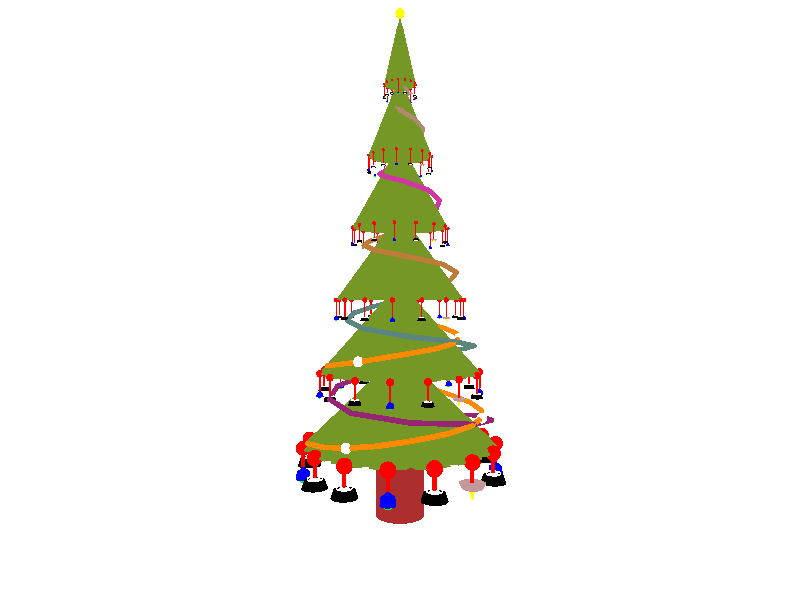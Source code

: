 #include "shapes.inc"
#include "colors.inc"
#include "textures.inc"
#include "woods.inc"
#include "glass.inc"
#include "metals.inc"
#include "functions.inc"
#include "stones1.inc"
#include "skies.inc"   

#declare Pi = 3.141592653589793384626;

#declare axe=0;
#declare lumpoint=10;
#declare Start=0;
#declare End=2*Pi;
#declare My_Clock=Start+(End-Start)*clock;
#declare sca=25;  

camera{   
    location <0.1*sca,1*sca,9>  
    //location <10,10,2>   
    //location <0,0,25>
    look_at <0,0,9>      //0,0,9
    sky <0,0,1>
    right <-image_width/image_height,0,0>
}
    
light_source { <-17,0,0> color Magenta }
light_source { <0,0,0> color White }
light_source { <0,0,0> color rgb <0.75,0.5,0.59>spotlight radius 2 falloff 10 tightness 10 point_at <10,0,0>}
light_source { <0,10,0> color rgb <0.5,0.5,0.49>}
light_source { <10,10,10> color rgb <0.825,0.5,0.9>}                                                         
light_source { <0,0,0> color Red }
light_source { <0,0,0> color Green }
light_source { <10,10,10> color rgb <0.5,0.25,0.49>} 

#declare use_phot=0;
#declare use_area=0;

background {White}

global_settings{
    max_trace_level 60
    ambient_light 1.00
    assumed_gamma 2.0
    #if (use_phot)
        spacing .025
        autostop 0
    }
    #end
}

#declare ciel=0;
#if (ciel)
    sky_sphere {S_Cloud5 rotate <90,0.051, 1>}
#end  

//sol
plane{
    -z 150
    material{  
        texture{
            pigment{  
            
                //brick color  GreenCopper,
                //color PaleGreen mortar 5 brick_size 50        
                color White             
            } 
            finish{
                phong 0.8
                ambient 0.85
                diffuse 0.
                reflection 0.2                  
            }
        } 
        interior{ 
            ior 1.333 
            fade_distance 1
            fade_power 1
            fade_color <0,0.0,0>
            caustics 2.5
        }
    }
    rotate <0,0,45>
}            




///////// SAPIN  


#declare hauteurTronc = 3; 
#declare rayonTronc = 3;
#declare rTronc = 1;
#declare nbEtageBranches=6;
#declare rayonCone=4;
#declare i=0; 
#declare nbBoulesSapin=15; 
#declare nbCylindreSapin=15;
#declare rayonBoulesSapin=0.3;  
#declare rotation = (2*Pi/nbBoulesSapin)+1.05;  //pour placer les boules au milieu des branches
                   

#declare p=0;  
#declare monEtage=0; 
 
                        
#declare monSapin=object
{
    union{ 
        /////////////////////////////TRONC
                                      
        cylinder{ 
            <0,0,0>
            <0,0,hauteurTronc>
            rTronc 
             pigment {    
               color Brown
            }               
        }
           
         
       
       #while(i<nbEtageBranches) 
                            
            union
            {
                 difference
                 {   
                    ///////////////////////////////////Branches
                    cone
                    { 
                         <0,0,hauteurTronc+(i*3)> (rayonCone*(1-i/nbEtageBranches))
                         <0,0,hauteurTronc+(i+1)*3> ((1-(i+1)/nbEtageBranches))
                    } 
                    
                    //STRIES DES BRANCHES
                    #declare j=0;
                    #while(j<nbCylindreSapin) 
                          
                        #declare rayonC=rayonCone*(1-i/nbEtageBranches);  
                        #declare rayonC2=(1-(1+i)/nbEtageBranches);                                  
                        #declare theta=2*Pi*j/nbCylindreSapin;                                
                        #declare monZ=hauteurTronc+i*rayonTronc;
                        #declare monZ2=hauteurTronc+(i+1)*rayonTronc; 
                          
                        cylinder  //pour faire les stries des branches
                        {    
                            <rayonC*cos (theta),rayonC*sin(theta),monZ>
                            <rayonC2*cos (theta),rayonC2*sin(theta),monZ2>                                 
                            ((1-(i)/nbEtageBranches))/6
                        }  
                        
                         
                        #declare j=j+1;
                    #end                          
                 
                    pigment
                    { 
                        //rgbt <0,0,0,1>
                        color MediumForestGreen
                    }
                 }
                 //Boules sur le sapin avec leur ficelles 
                 #declare k=0;                 
                                                            
                 #while(k<nbBoulesSapin)   
                 
                    #declare rayon=rayonCone*(1-i/nbEtageBranches); 
                    #declare monZ=i*nbEtageBranches;
                    #declare theta2=k*2*Pi/nbBoulesSapin + rotation;
                    
                    union{ 
                        sphere
                        {                           
                            <rayon*cos(theta2),rayon*sin(theta2),hauteurTronc+(monZ/2)>
                            rayonBoulesSapin/(i+1)
                                
                     
                        }   
                        cylinder
                        {                                                              
                            <rayon*cos(theta2),rayon*sin(theta2),hauteurTronc+(monZ/2)-0.45-(nbEtageBranches-i)/20>
                            <rayon*cos(theta2),rayon*sin(theta2),hauteurTronc+(monZ/2)>
                             rayonBoulesSapin/(i+1)/4
                             
                        } 
                           
                        union  //LES 3 LATHES DIFFERENTES DECORANT LES FICELLES DU SAPIN
                        {    
                            
                             #if(mod(k,2)=0)                               
                                lathe
                                {
                                      linear_spline 
                                      4 //nbr_Pt   
                                      
                                      <0.3/(i+1),0>,
                                      <0.3/(i+1),0.4/(i+1)>, 
                                      <0,0.3/(i+1)>, 
                                      <0,0.1/(i+1)> 
                                   
                                      pigment {White transmit .5} 
                                }     
                                lathe
                                {
                                      linear_spline 
                                      4 //nbr_Pt 
                                      
                                      <0,0.1/(i+1)>,
                                      <0.5/(i+1),0.4/(i+1)>, 
                                      <0.4/(i+1),0.1/(i+1)>, 
                                      <0.2/(i+1),0.05/(i+1)>
                                   
                                 
                                      pigment {Black transmit .5} 
                                } 
                              
                            #elseif(mod(k,3)=0)
                                                 
                                 lathe
                                {
                                      linear_spline 
                                      4 //nbr_Pt   
                                      
                                      <0.3/(i+1),0>,
                                      <0.4/(i+1),0.2/(i+1)>, 
                                      <0.5/(i+1),0./(i+41)>, 
                                      <0,0.1/(i+1)> 
                                   
                                      pigment {Pink transmit .5} 
                                }     
                                lathe
                                {
                                      linear_spline 
                                      3 //nbr_Pt 
                                      
                                      <0,0.1/(i+1)>,
                                      <0.1/(i+1),0.2/(i+1)>, 
                                      <0.05/(i+1),0.6/(i+1)> 
                                     
                                   
                                 
                                      pigment {Yellow} 
                                }                  
                                                 
                                                 
                            #else  
                                   lathe
                                {
                                      linear_spline 
                                      3 //nbr_Pt   
                                      
                                      <0,0>,
                                      <0.26/(i+1),0.2/(i+1)>, 
                                      <0.3/(i+1),0.5/(i+1)>
                                   
                                      pigment {Blue transmit .5} 
                                }     
                                lathe
                                {
                                      linear_spline 
                                      3 //nbr_Pt 
                                      
                                       <0.3/(i+1),0.5/(i+1)>,
                                      <0,0.45/(i+1)>, 
                                      <0.15/(i+1),0.6/(i+1)>
                                   
                                 
                                      pigment {Green transmit .5} 
                                } 
                            #end 
                             
                          
                            rotate<-90,0,0>    
                            translate<rayon*cos(theta2),rayon*sin(theta2),hauteurTronc+(monZ/2)-0.45-(nbEtageBranches-i)/20> 
                                 
                        
                        }   
                        
                        
                         
                        pigment
                        {
                            rgb <255,0,0> 
                        }
                        finish
                        { phong 0.8 ambient 1 diffuse 0.5 reflection 0.5}   
                        
                                        
                    }
                       
                    
                    
                    #declare k=k+1;
                 #end //FIN WHILE BOULES SAPIN
            } 
           
            
                            
            #declare i=i+1; 
            
            #if (i=nbEtageBranches)
               sphere 
               {
                                              
                    <0,0,nbEtageBranches*hauteurTronc+3>
                    0.2        
                    
                    pigment {
                        color Yellow
                    }
               }
                            
            #end 
           
            
         #end
          }
}                        

     

 
        

//mesGuirlandes  ////////////////////////////////////////
/////////////////GUIRLANDE   



#macro constructionGuirlande(rayonEtageCone, epaisseur, numEtage, coul, estElectrique) 
    #declare rayonEtageCone=rayonEtageCone+1;
    #declare c=0;   
    #declare n=5;    
    

    #declare tab12=array[5];
    #declare tab22=array[5];
    #declare tabPt1=array[n+1];
    #declare tabPt22=array[n+1];   
    
    #declare P0=<0                      ,-rayonEtageCone+1  ,hauteurTronc*numEtage+0.33+hauteurTronc>;
    #declare P1=<-rayonEtageCone+1.2    ,-rayonEtageCone+1  ,hauteurTronc*numEtage+0.66+hauteurTronc>;
    #declare P2=<-rayonEtageCone        ,0                  ,hauteurTronc*numEtage+1+hauteurTronc>;
    #declare P3=<-rayonEtageCone+1.2    ,rayonEtageCone-1   ,hauteurTronc*numEtage+1.33+hauteurTronc>;
    #declare P4=<0                      ,rayonEtageCone-1    ,hauteurTronc*numEtage+1.66+hauteurTronc>;
    
    #declare M0=P4;
    #declare M1=<rayonEtageCone-1.5     ,rayonEtageCone-1       ,hauteurTronc*numEtage+2+hauteurTronc>;
    #declare M2=<rayonEtageCone-1       ,rayonEtageCone-4       ,hauteurTronc*numEtage+2.33+hauteurTronc>;
    #declare M3=<rayonEtageCone-3       ,-rayonEtageCone+2.5    ,hauteurTronc*numEtage+2.66+hauteurTronc>;
    #declare M4=<0                      ,0                      ,hauteurTronc*numEtage+3+hauteurTronc>;
    
    
    #declare tab12[0]=P0;
    #declare tab12[1]=P1;
    #declare tab12[2]=P2;
    #declare tab12[3]=P3;
    #declare tab12[4]=P4; 
    
    #declare tab22[0]=M0;
    #declare tab22[1]=M1;
    #declare tab22[2]=M2;
    #declare tab22[3]=M3;
    #declare tab22[4]=M4;
   

                            
    #declare maCouleur1=Red;
    #declare maCouleur2=Green;
                   
        
     #while (c<n+1)         
             
        #declare t0 = c/n;                        
         
        #declare tabPt1[c]=pow(1-t0,4)*tab12[0]+4*pow(1-t0,3)*t0*tab12[1]+6*pow(1-t0,2)*pow(t0,2)*tab12[2]+4*pow(t0,3)*(1-t0)*tab12[3]+pow(t0,4)*tab12[4];
        #declare tabPt22[c]=pow(1-t0,4)*tab22[0]+4*pow(1-t0,3)*t0*tab22[1]+6*pow(1-t0,2)*pow(t0,2)*tab22[2]+4*pow(t0,3)*(1-t0)*tab22[3]+pow(t0,4)*tab22[4];
        
        #declare c=c+1;
     #end   
     
    
     #declare p=0;    
     #while(p<n)            
             #if(estElectrique)         
                 cylinder{
                    tabPt22[p] 
                    tabPt22[p+1] 
                    epaisseur  
                    pigment {color coul}                   
                    translate <0,0,0.5>
                    rotate<0,0,-115>    
                 }         
                   
                 #if(mod(10*clock,2)=0)   
                        sphere {
                      
                        < tabPt22[p].x, tabPt22[p].y ,tabPt22[p].z>
                        0.2    
                        
                        pigment {color maCouleur1}    
                        rotate<0,0,-115>                                    
                        translate <0,0,0.5>      
                    } 
                 #else 
                     sphere {
                      
                        < tabPt22[p].x, tabPt22[p].y ,tabPt22[p].z>
                        0.2    
                        
                        pigment {color maCouleur2}    
                        rotate<0,0,-115>                                
                        translate <0,0,0.5>    
                    }
              
                 #end
                    
             
             #else //////////////////////////Guirlande normale
                  cylinder{
                    tabPt22[p] 
                    tabPt22[p+1] 
                    epaisseur  
                    pigment {color coul}  
                      
                 }   
                   
             #end
                                                     
            #declare p=p+1; 
     
     #end   
     #declare j=0;
     #while(j<n)            
            #if(estElectrique) 
                cylinder{
                    tabPt1[j] 
                    tabPt1[j+1] 
                    epaisseur  
                    pigment {color coul}  
                    rotate<0,0,-115>               
                    translate <0,0,0.5>   
               }            
                     
             
                 #if(mod(10*clock,2)=0)   
                        sphere {
                      
                        < tabPt1[j].x, tabPt1[j].y ,tabPt1[j].z>
                        0.2    
                        
                        pigment {color maCouleur1}    
                         rotate<0,0,-115>                                   
                        translate <0,0,0.5>     
                    } 
                 #else 
                     sphere {
                      
                        < tabPt1[j].x, tabPt1[j].y ,tabPt1[j].z>
                        0.2    
                        
                        pigment {color maCouleur2}    
                        rotate<0,0,-115>                                    
                        translate <0,0,0.5>     
                    }
              
                 #end
              
             
             #else /////////////////////////////Guirlande normale
                  cylinder{
                    tabPt1[j] 
                    tabPt1[j+1] 
                    epaisseur  
                    pigment {color coul}  
                          
                   } 
                           
             #end
                       
                       
           #declare j=j+1;    
     
     #end 
     

 

#end      


#macro constructionGuirlandeElectrique(rayonEtageCone, epaisseur, numEtage, coul) 
                                     
    #declare rot=110;
    #declare tZ=0.4;                                 
    #declare rayonEtageCone=rayonEtageCone+1;
    #declare c=0;   
    #declare n=5;    
    
    #declare tab12=array[3]; 
    #declare tab22=array[3];  
    #declare tab33=array[3];   
    
    #declare tabPt1=array[n+1];   
    #declare tabPt22=array[n+1];   
    #declare tabPt33=array[n+1]; 
       
         
    #declare P0=<0                   ,0                    ,hauteurTronc*numEtage+2.4+hauteurTronc>;
    #declare P1=<-rayonEtageCone+4.5   ,rayonEtageCone-4   ,hauteurTronc*numEtage+2+hauteurTronc>;
    #declare P2=<rayonEtageCone-4.2    ,rayonEtageCone-3   ,hauteurTronc*numEtage+1.6+hauteurTronc>; 
   
   
    #declare M0=P2;
    #declare M1= <rayonEtageCone-1  ,rayonEtageCone-2    ,hauteurTronc*numEtage+1.2+hauteurTronc>;   
    #declare M2= <rayonEtageCone-1  ,0                   ,hauteurTronc*numEtage+hauteurTronc+0.8>;  
        
    #declare N0=M2;
    #declare N1= <rayonEtageCone-1  ,-rayonEtageCone+1    ,hauteurTronc*numEtage+0.4+hauteurTronc>;   
    #declare N2= <0                 ,-rayonEtageCone+1   ,hauteurTronc*numEtage+hauteurTronc>;  
        
       
    
    #declare tab12[0]=P0;
    #declare tab12[1]=P1;
    #declare tab12[2]=P2;    
    
    #declare tab22[0]=M0;
    #declare tab22[1]=M1;
    #declare tab22[2]=M2; 
    
    
    #declare tab33[0]=N0;
    #declare tab33[1]=N1;
    #declare tab33[2]=N2;
                            
    #declare maCouleur1=White;
    #declare maCouleur2=Blue;
                   
        
     #while (c<n+1)         
             
        #declare t0 = c/n;
                       
        #declare tabPt1[c]=pow(1-t0,2)*tab12[0]+2*(1-t0)*t0*tab12[1]+pow(t0,2)*tab12[2];
        #declare tabPt22[c]=pow(1-t0,2)*tab22[0]+2*(1-t0)*t0*tab22[1]+pow(t0,2)*tab22[2];
        #declare tabPt33[c]=pow(1-t0,2)*tab33[0]+2*(1-t0)*t0*tab33[1]+pow(t0,2)*tab33[2];
  
        #declare c=c+1;
     #end 
     
     #declare o=0;
     #while(o<n)            
           
               cylinder{
                    tabPt33[o] 
                    tabPt33[o+1] 
                    epaisseur  
                    pigment {color coul}  
                    rotate<0,0,rot>
                    translate<0,0,tZ>               
                      
               }            
                     
             
                 #if((mod(10*clock,2)=0) & ((o=3))) 
                        sphere {
                      
                        < tabPt33[o].x, tabPt33[o].y ,tabPt33[o].z>
                        0.2    
                        
                        pigment {color maCouleur1}    
                        rotate<0,0,rot>
                        translate<0,0,tZ>                                    
                          
                    } 
                 #elseif((mod(10*clock,2)!=0) &(o=3) )
                     sphere {
                      
                        < tabPt33[o].x, tabPt33[o].y ,tabPt33[o].z>
                        0.2    
                        
                        pigment {color maCouleur2}    
                        rotate<0,0,rot> 
                        translate<0,0,tZ>                                    
                        
                    }
              
                 #end
              
                       
                       
           #declare o=o+1; 
     
     #declare p=0;    
     #while(p<n)            
                
                 cylinder{
                    tabPt22[p] 
                    tabPt22[p+1] 
                    epaisseur  
                    pigment {color coul} 
                    rotate<0,0,rot>
                    translate<0,0,tZ>     
                 }         
                   
                 #if((mod(10*clock,2)=0) & ((p=3)))  
                        sphere {
                      
                        < tabPt22[p].x, tabPt22[p].y ,tabPt22[p].z>
                        0.2    
                        
                        pigment {color maCouleur1}    
                        rotate<0,0,rot>
                        translate<0,0,tZ>                                     
                        
                    } 
                 #elseif((mod(10*clock,2)!=0) & (p=3)) 
                     sphere {
                      
                        < tabPt22[p].x, tabPt22[p].y ,tabPt22[p].z>
                        0.2    
                        
                        pigment {color maCouleur2}    
                        rotate<0,0,rot>
                        translate<0,0,tZ>                                 
                        
                    }
              
                 #end                      
                                         
            #declare p=p+1; 
     
     #end   
     #declare j=0;
     #while(j<n)            
           
               cylinder{
                    tabPt1[j] 
                    tabPt1[j+1] 
                    epaisseur  
                    pigment {color coul}  
                    rotate<0,0,rot>
                    translate<0,0,tZ>                
                   
               }            
                     
             
                 #if((mod(10*clock,2)=0) & ((j=3)))   
                        sphere {
                      
                        < tabPt1[j].x, tabPt1[j].y ,tabPt1[j].z>
                        0.2    
                        
                        pigment {color maCouleur1}    
                        rotate<0,0,rot>
                        translate<0,0,tZ>                                    
                          
                    } 
                 #elseif((mod(10*clock,2)!=0) & (j=3)) 
                     sphere {
                      
                        < tabPt1[j].x, tabPt1[j].y ,tabPt1[j].z>
                        0.2    
                        
                        pigment {color maCouleur2}    
                        rotate<0,0,rot>
                        translate<0,0,tZ>                                     
                         
                    }
              
                 #end
              
                       
                       
           #declare j=j+1;    
     
     #end    
     
     
       
     
     #end  
     
     
#end

   
////////////////////////////////////////////////////////////COULEURS
#macro choixCouleur(k, col)
#switch (k)
#case (00) #declare col= Black;
#break
#case (01) #declare col= White;
#break
#case (02) #declare col= Red;
#break
#case (03) #declare col= Green;
#break
#case (04) #declare col= Blue;
#break
#case (05) #declare col= Yellow;
#break
#case (06) #declare col= Cyan;
#break
#case (07) #declare col= Magenta;
#break
#case (08) #declare col= Black;
#break
#case (09) #declare col= Aquamarine;
#break
#case (10) #declare col= BlueViolet;
#break
#case (11) #declare col= Brown;
#break
#case (12) #declare col= CadetBlue;
#break
#case (13) #declare col= Coral;
#break
#case (14) #declare col= CornflowerBlue;
#break
#case (15) #declare col= DarkGreen;
#break
#case (16) #declare col= DarkOliveGreen;
#break
#case (17) #declare col= DarkOrchid;
#break
#case (18) #declare col= DarkSlateBlue;
#break
#case (19) #declare col= DarkSlateGray;
#break
#case (20) #declare col= DarkTurquoise;
#break
#case (21) #declare col= Firebrick;
#break
#case (22) #declare col= ForestGreen;
#break
#case (23) #declare col= Gold;
#break
#case (24) #declare col= Goldenrod;
#break
#case (25) #declare col= GreenYellow;
#break
#case (26) #declare col= IndianRed;
#break
#case (27) #declare col= Khaki;
#break
#case (28) #declare col= LightBlue;
#break
#case (29) #declare col= LightSteelBlue;
#break
#case (30) #declare col= LimeGreen;
#break
#case (31) #declare col= Maroon;
#break
#case (32) #declare col= MediumAquamarine;
#break
#case (33) #declare col= MediumBlue;
#break
#case (34) #declare col= MediumForestGreen;
#break
#case (35) #declare col= MediumGoldenrod;
#break
#case (36) #declare col= MediumOrchid;
#break
#case (37) #declare col= MediumSeaGreen;
#break
#case (38) #declare col= MediumSlateBlue;
#break
#case (39) #declare col= MediumSpringGreen;
#break
#case (40) #declare col= MediumTurquoise;
#break
#case (41) #declare col= MediumVioletRed;
#break
#case (42) #declare col= MidnightBlue;
#break
#case (43) #declare col= Navy;
#break
#case (44) #declare col= NavyBlue;
#break
#case (45) #declare col= Orange;
#break
#case (46) #declare col= OrangeRed;
#break
#case (47) #declare col= Orchid;
#break
#case (48) #declare col= PaleGreen;
#break
#case (49) #declare col= Pink;
#break
#case (50) #declare col= Plum;
#break
#case (51) #declare col= Salmon;
#break
#case (52) #declare col= SeaGreen;
#break
#case (53) #declare col= Sienna;
#break
#case (54) #declare col= SkyBlue;
#break
#case (55) #declare col= SlateBlue;
#break
#case (56) #declare col= SpringGreen;
#break
#case (57) #declare col= SteelBlue;
#break
#case (58) #declare col= Tan;
#break
#case (59) #declare col= Thistle;
#break
#case (60) #declare col= Turquoise;
#break
#case (61) #declare col= Violet;
#break
#case (62) #declare col= VioletRed;
#break
#case (63) #declare col= Wheat;
#break
#case (64) #declare col= YellowGreen;
#break
#case (65) #declare col= SummerSky;
#break
#case (66) #declare col= RichBlue;
#break
#case (67) #declare col= Brass;
#break
#case (68) #declare col= Copper;
#break
#case (69) #declare col= Bronze;
#break
#case (70) #declare col= Bronze2;
#break
#case (71) #declare col= Silver;
#break
#case (72) #declare col= BrightGold;
#break
#case (73) #declare col= OldGold;
#break
#case (74) #declare col= Feldspar;
#break
#case (75) #declare col= Quartz;
#break
#case (76) #declare col= NeonPink;
#break
#case (77) #declare col= DarkPurple;
#break
#case (78) #declare col= NeonBlue;
#break
#case (79) #declare col= CoolCopper;
#break
#case (80) #declare col= MandarinOrange;
#break
#case (81) #declare col= LightWood;
#break
#case (82) #declare col= MediumWood;
#break
#case (83) #declare col= DarkWood;
#break
#case (84) #declare col= SpicyPink;
#break
#case (85) #declare col= SemiSweetChoc;
#break
#case (86) #declare col= BakersChoc;
#break
#case (87) #declare col= Flesh;
#break
#case (88) #declare col= NewTan;
#break
#case (89) #declare col= NewMidnightBlue;
#break
#case (90) #declare col= MandarinOrange;
#break
#case (91) #declare col= VeryDarkBrown;
#break
#case (92) #declare col= DarkBrown;
#break
#case (93) #declare col= GreenCopper;
#break
#case (94) #declare col= DkGreenCopper;
#break
#case (95) #declare col= DustyRose;
#break
#case (96) #declare col= HuntersGreen;
#break
#case (97) #declare col= Scarlet;
#break
#case (98) #declare col= DarkTan;
#break
#case (99) #declare col= White;
#break
#end // fin switch

#end


 
   

       
////////////////////////////////////////////////////////CONSTRUCTION OBJET + guirlandes
/*           */
                     
object{         
    monSapin 
    rotate <0,0,-30>
}              
            
        
        
#declare i = 0 ;
#declare col=Red;
#declare Random_1 = seed (169); /*     */
#for (i, 0, nbEtageBranches-2)
     
    choixCouleur(int(99*rand( Random_1)), col)
    constructionGuirlande(4-i*0.8, 0.1 , i, col, false)


#end    

#for (i, 0, (nbEtageBranches-1)/(nbEtageBranches/2))
 
    constructionGuirlandeElectrique(4-i*0.8, 0.1 , i, Orange) 
    

#end                                        
                                                    

                                                   

